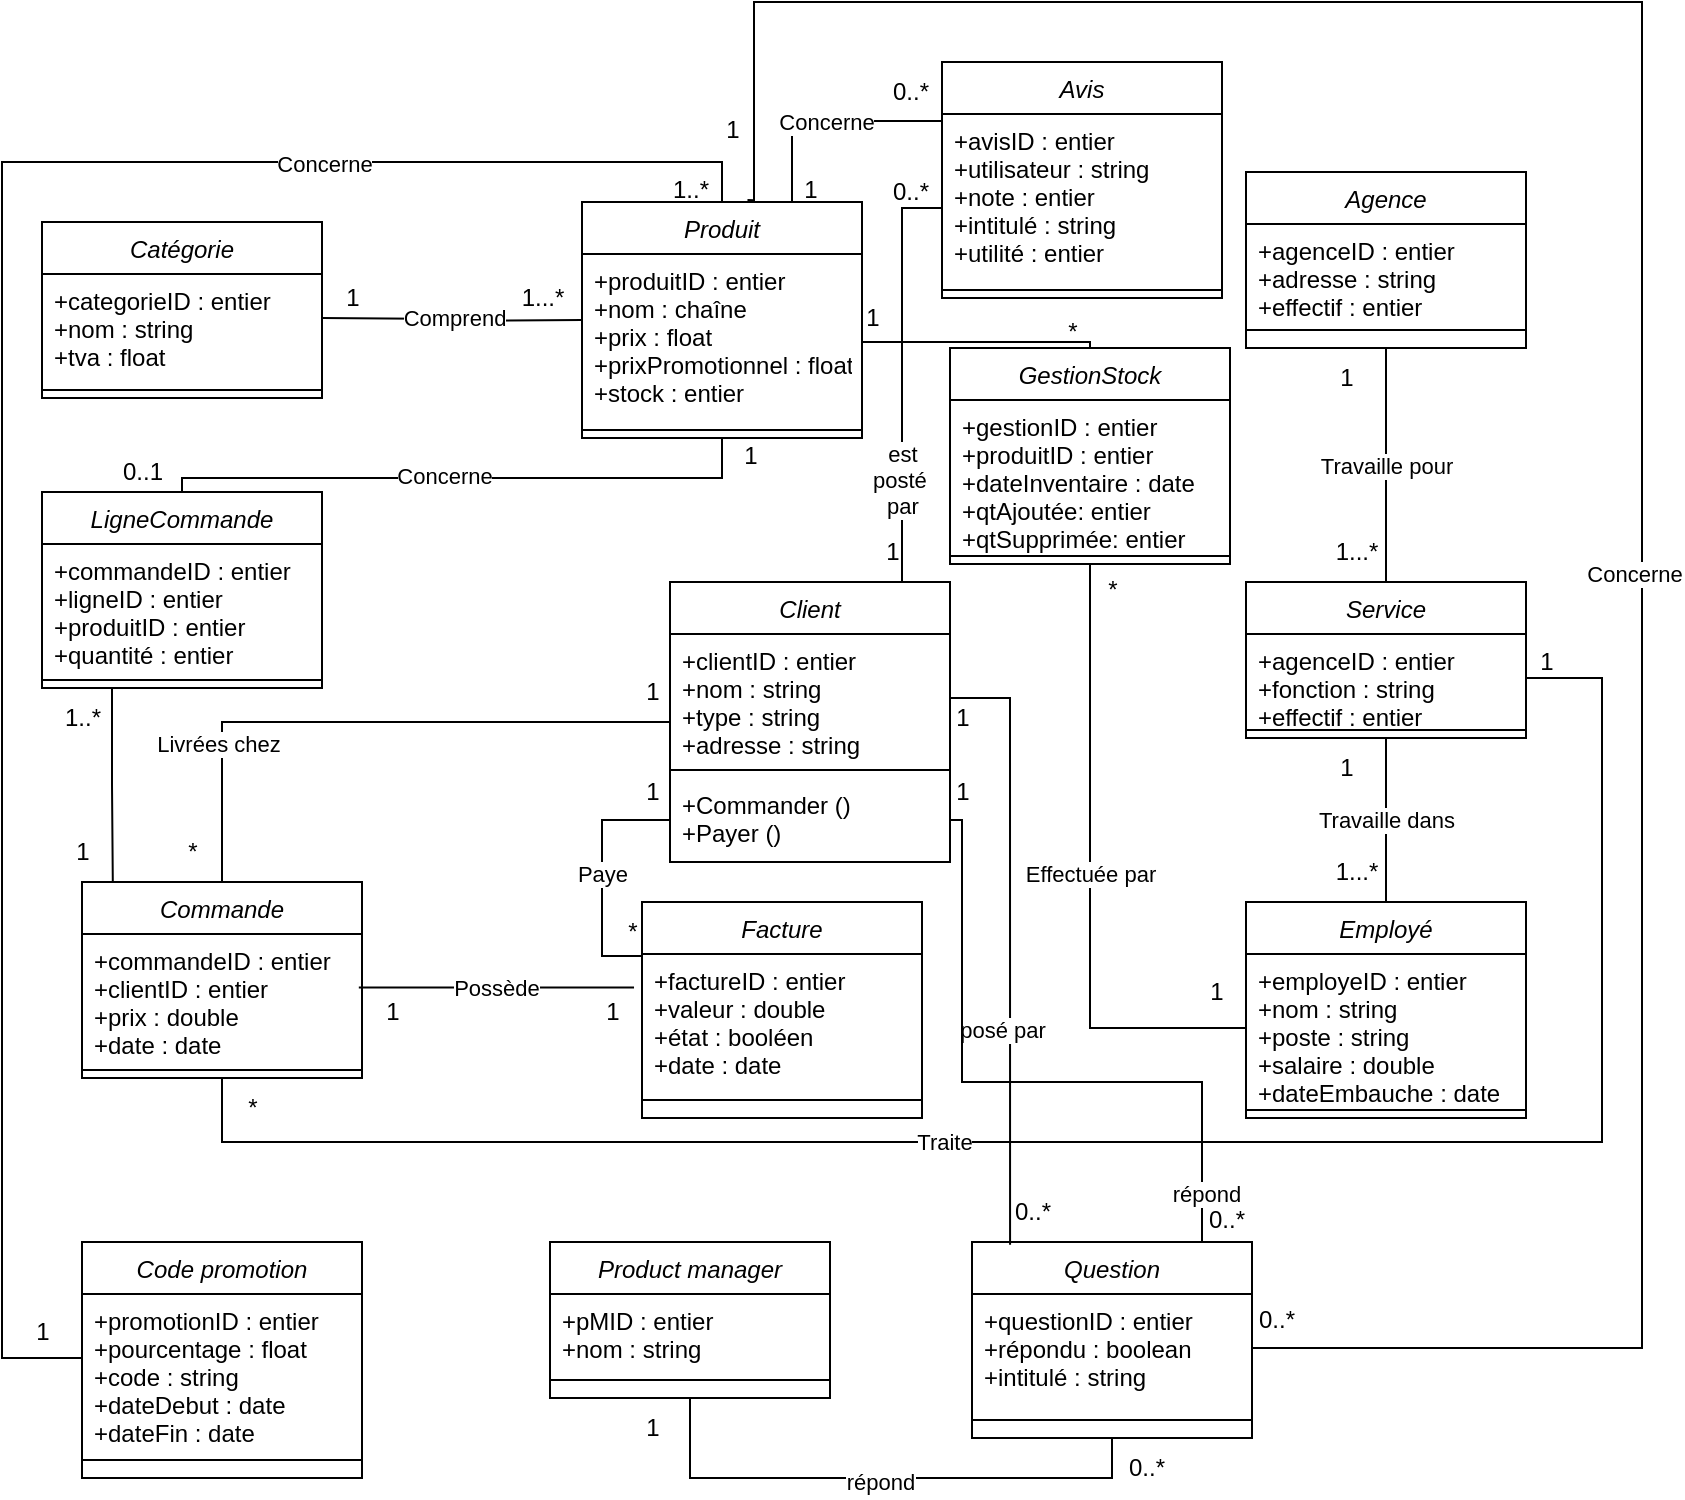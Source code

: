 <mxfile version="21.3.8" type="github">
  <diagram id="C5RBs43oDa-KdzZeNtuy" name="Page-1">
    <mxGraphModel dx="1835" dy="985" grid="1" gridSize="10" guides="1" tooltips="1" connect="1" arrows="1" fold="1" page="1" pageScale="1" pageWidth="1000" pageHeight="800" math="0" shadow="0">
      <root>
        <mxCell id="WIyWlLk6GJQsqaUBKTNV-0" />
        <mxCell id="WIyWlLk6GJQsqaUBKTNV-1" parent="WIyWlLk6GJQsqaUBKTNV-0" />
        <mxCell id="_hYiAkCmdEY_YNiWRyZj-0" value="Produit" style="swimlane;fontStyle=2;align=center;verticalAlign=top;childLayout=stackLayout;horizontal=1;startSize=26;horizontalStack=0;resizeParent=1;resizeLast=0;collapsible=1;marginBottom=0;rounded=0;shadow=0;strokeWidth=1;" vertex="1" parent="WIyWlLk6GJQsqaUBKTNV-1">
          <mxGeometry x="420" y="140" width="140" height="118" as="geometry">
            <mxRectangle x="230" y="140" width="160" height="26" as="alternateBounds" />
          </mxGeometry>
        </mxCell>
        <mxCell id="_hYiAkCmdEY_YNiWRyZj-1" value="+produitID : entier&#xa;+nom : chaîne&#xa;+prix : float&#xa;+prixPromotionnel : float&#xa;+stock : entier" style="text;align=left;verticalAlign=top;spacingLeft=4;spacingRight=4;overflow=hidden;rotatable=0;points=[[0,0.5],[1,0.5]];portConstraint=eastwest;" vertex="1" parent="_hYiAkCmdEY_YNiWRyZj-0">
          <mxGeometry y="26" width="140" height="84" as="geometry" />
        </mxCell>
        <mxCell id="_hYiAkCmdEY_YNiWRyZj-2" value="" style="line;html=1;strokeWidth=1;align=left;verticalAlign=middle;spacingTop=-1;spacingLeft=3;spacingRight=3;rotatable=0;labelPosition=right;points=[];portConstraint=eastwest;" vertex="1" parent="_hYiAkCmdEY_YNiWRyZj-0">
          <mxGeometry y="110" width="140" height="8" as="geometry" />
        </mxCell>
        <mxCell id="_hYiAkCmdEY_YNiWRyZj-3" value="Travaille dans" style="edgeStyle=orthogonalEdgeStyle;rounded=0;orthogonalLoop=1;jettySize=auto;html=1;exitX=0.5;exitY=0;exitDx=0;exitDy=0;entryX=0.5;entryY=1;entryDx=0;entryDy=0;endArrow=none;endFill=0;" edge="1" parent="WIyWlLk6GJQsqaUBKTNV-1" source="_hYiAkCmdEY_YNiWRyZj-4" target="_hYiAkCmdEY_YNiWRyZj-26">
          <mxGeometry relative="1" as="geometry" />
        </mxCell>
        <mxCell id="_hYiAkCmdEY_YNiWRyZj-4" value="Employé" style="swimlane;fontStyle=2;align=center;verticalAlign=top;childLayout=stackLayout;horizontal=1;startSize=26;horizontalStack=0;resizeParent=1;resizeLast=0;collapsible=1;marginBottom=0;rounded=0;shadow=0;strokeWidth=1;" vertex="1" parent="WIyWlLk6GJQsqaUBKTNV-1">
          <mxGeometry x="752" y="490" width="140" height="108" as="geometry">
            <mxRectangle x="230" y="140" width="160" height="26" as="alternateBounds" />
          </mxGeometry>
        </mxCell>
        <mxCell id="_hYiAkCmdEY_YNiWRyZj-5" value="+employeID : entier&#xa;+nom : string&#xa;+poste : string&#xa;+salaire : double&#xa;+dateEmbauche : date" style="text;align=left;verticalAlign=top;spacingLeft=4;spacingRight=4;overflow=hidden;rotatable=0;points=[[0,0.5],[1,0.5]];portConstraint=eastwest;" vertex="1" parent="_hYiAkCmdEY_YNiWRyZj-4">
          <mxGeometry y="26" width="140" height="74" as="geometry" />
        </mxCell>
        <mxCell id="_hYiAkCmdEY_YNiWRyZj-6" value="" style="line;html=1;strokeWidth=1;align=left;verticalAlign=middle;spacingTop=-1;spacingLeft=3;spacingRight=3;rotatable=0;labelPosition=right;points=[];portConstraint=eastwest;" vertex="1" parent="_hYiAkCmdEY_YNiWRyZj-4">
          <mxGeometry y="100" width="140" height="8" as="geometry" />
        </mxCell>
        <mxCell id="_hYiAkCmdEY_YNiWRyZj-7" value="Catégorie" style="swimlane;fontStyle=2;align=center;verticalAlign=top;childLayout=stackLayout;horizontal=1;startSize=26;horizontalStack=0;resizeParent=1;resizeLast=0;collapsible=1;marginBottom=0;rounded=0;shadow=0;strokeWidth=1;" vertex="1" parent="WIyWlLk6GJQsqaUBKTNV-1">
          <mxGeometry x="150" y="150" width="140" height="88" as="geometry">
            <mxRectangle x="230" y="140" width="160" height="26" as="alternateBounds" />
          </mxGeometry>
        </mxCell>
        <mxCell id="_hYiAkCmdEY_YNiWRyZj-8" value="+categorieID : entier&#xa;+nom : string&#xa;+tva : float" style="text;align=left;verticalAlign=top;spacingLeft=4;spacingRight=4;overflow=hidden;rotatable=0;points=[[0,0.5],[1,0.5]];portConstraint=eastwest;" vertex="1" parent="_hYiAkCmdEY_YNiWRyZj-7">
          <mxGeometry y="26" width="140" height="54" as="geometry" />
        </mxCell>
        <mxCell id="_hYiAkCmdEY_YNiWRyZj-9" value="" style="line;html=1;strokeWidth=1;align=left;verticalAlign=middle;spacingTop=-1;spacingLeft=3;spacingRight=3;rotatable=0;labelPosition=right;points=[];portConstraint=eastwest;" vertex="1" parent="_hYiAkCmdEY_YNiWRyZj-7">
          <mxGeometry y="80" width="140" height="8" as="geometry" />
        </mxCell>
        <mxCell id="_hYiAkCmdEY_YNiWRyZj-10" value="Client" style="swimlane;fontStyle=2;align=center;verticalAlign=top;childLayout=stackLayout;horizontal=1;startSize=26;horizontalStack=0;resizeParent=1;resizeLast=0;collapsible=1;marginBottom=0;rounded=0;shadow=0;strokeWidth=1;" vertex="1" parent="WIyWlLk6GJQsqaUBKTNV-1">
          <mxGeometry x="464" y="330" width="140" height="140" as="geometry">
            <mxRectangle x="230" y="140" width="160" height="26" as="alternateBounds" />
          </mxGeometry>
        </mxCell>
        <mxCell id="_hYiAkCmdEY_YNiWRyZj-11" value="+clientID : entier&#xa;+nom : string&#xa;+type : string&#xa;+adresse : string&#xa;" style="text;align=left;verticalAlign=top;spacingLeft=4;spacingRight=4;overflow=hidden;rotatable=0;points=[[0,0.5],[1,0.5]];portConstraint=eastwest;" vertex="1" parent="_hYiAkCmdEY_YNiWRyZj-10">
          <mxGeometry y="26" width="140" height="64" as="geometry" />
        </mxCell>
        <mxCell id="_hYiAkCmdEY_YNiWRyZj-12" value="" style="line;html=1;strokeWidth=1;align=left;verticalAlign=middle;spacingTop=-1;spacingLeft=3;spacingRight=3;rotatable=0;labelPosition=right;points=[];portConstraint=eastwest;" vertex="1" parent="_hYiAkCmdEY_YNiWRyZj-10">
          <mxGeometry y="90" width="140" height="8" as="geometry" />
        </mxCell>
        <mxCell id="_hYiAkCmdEY_YNiWRyZj-13" value="+Commander ()&#xa;+Payer ()" style="text;align=left;verticalAlign=top;spacingLeft=4;spacingRight=4;overflow=hidden;rotatable=0;points=[[0,0.5],[1,0.5]];portConstraint=eastwest;" vertex="1" parent="_hYiAkCmdEY_YNiWRyZj-10">
          <mxGeometry y="98" width="140" height="42" as="geometry" />
        </mxCell>
        <mxCell id="_hYiAkCmdEY_YNiWRyZj-14" style="edgeStyle=orthogonalEdgeStyle;rounded=0;orthogonalLoop=1;jettySize=auto;html=1;exitX=0.5;exitY=0;exitDx=0;exitDy=0;endArrow=none;endFill=0;" edge="1" parent="WIyWlLk6GJQsqaUBKTNV-1" source="_hYiAkCmdEY_YNiWRyZj-16">
          <mxGeometry relative="1" as="geometry">
            <mxPoint x="464" y="400" as="targetPoint" />
            <Array as="points">
              <mxPoint x="240" y="400" />
              <mxPoint x="464" y="400" />
            </Array>
          </mxGeometry>
        </mxCell>
        <mxCell id="_hYiAkCmdEY_YNiWRyZj-15" value="Livrées chez" style="edgeLabel;html=1;align=center;verticalAlign=middle;resizable=0;points=[];" vertex="1" connectable="0" parent="_hYiAkCmdEY_YNiWRyZj-14">
          <mxGeometry x="-0.542" y="2" relative="1" as="geometry">
            <mxPoint as="offset" />
          </mxGeometry>
        </mxCell>
        <mxCell id="_hYiAkCmdEY_YNiWRyZj-16" value="Commande" style="swimlane;fontStyle=2;align=center;verticalAlign=top;childLayout=stackLayout;horizontal=1;startSize=26;horizontalStack=0;resizeParent=1;resizeLast=0;collapsible=1;marginBottom=0;rounded=0;shadow=0;strokeWidth=1;" vertex="1" parent="WIyWlLk6GJQsqaUBKTNV-1">
          <mxGeometry x="170" y="480" width="140" height="98" as="geometry">
            <mxRectangle x="230" y="140" width="160" height="26" as="alternateBounds" />
          </mxGeometry>
        </mxCell>
        <mxCell id="_hYiAkCmdEY_YNiWRyZj-17" value="+commandeID : entier&#xa;+clientID : entier&#xa;+prix : double&#xa;+date : date" style="text;align=left;verticalAlign=top;spacingLeft=4;spacingRight=4;overflow=hidden;rotatable=0;points=[[0,0.5],[1,0.5]];portConstraint=eastwest;" vertex="1" parent="_hYiAkCmdEY_YNiWRyZj-16">
          <mxGeometry y="26" width="140" height="64" as="geometry" />
        </mxCell>
        <mxCell id="_hYiAkCmdEY_YNiWRyZj-18" value="" style="line;html=1;strokeWidth=1;align=left;verticalAlign=middle;spacingTop=-1;spacingLeft=3;spacingRight=3;rotatable=0;labelPosition=right;points=[];portConstraint=eastwest;" vertex="1" parent="_hYiAkCmdEY_YNiWRyZj-16">
          <mxGeometry y="90" width="140" height="8" as="geometry" />
        </mxCell>
        <mxCell id="_hYiAkCmdEY_YNiWRyZj-19" value="Travaille pour" style="edgeStyle=orthogonalEdgeStyle;rounded=0;orthogonalLoop=1;jettySize=auto;html=1;exitX=0.5;exitY=1;exitDx=0;exitDy=0;strokeColor=default;startArrow=none;startFill=0;endArrow=none;endFill=0;" edge="1" parent="WIyWlLk6GJQsqaUBKTNV-1" source="_hYiAkCmdEY_YNiWRyZj-20" target="_hYiAkCmdEY_YNiWRyZj-26">
          <mxGeometry relative="1" as="geometry" />
        </mxCell>
        <mxCell id="_hYiAkCmdEY_YNiWRyZj-20" value="Agence" style="swimlane;fontStyle=2;align=center;verticalAlign=top;childLayout=stackLayout;horizontal=1;startSize=26;horizontalStack=0;resizeParent=1;resizeLast=0;collapsible=1;marginBottom=0;rounded=0;shadow=0;strokeWidth=1;" vertex="1" parent="WIyWlLk6GJQsqaUBKTNV-1">
          <mxGeometry x="752" y="125" width="140" height="88" as="geometry">
            <mxRectangle x="230" y="140" width="160" height="26" as="alternateBounds" />
          </mxGeometry>
        </mxCell>
        <mxCell id="_hYiAkCmdEY_YNiWRyZj-21" value="+agenceID : entier&#xa;+adresse : string&#xa;+effectif : entier" style="text;align=left;verticalAlign=top;spacingLeft=4;spacingRight=4;overflow=hidden;rotatable=0;points=[[0,0.5],[1,0.5]];portConstraint=eastwest;" vertex="1" parent="_hYiAkCmdEY_YNiWRyZj-20">
          <mxGeometry y="26" width="140" height="44" as="geometry" />
        </mxCell>
        <mxCell id="_hYiAkCmdEY_YNiWRyZj-22" value="" style="line;html=1;strokeWidth=1;align=left;verticalAlign=middle;spacingTop=-1;spacingLeft=3;spacingRight=3;rotatable=0;labelPosition=right;points=[];portConstraint=eastwest;" vertex="1" parent="_hYiAkCmdEY_YNiWRyZj-20">
          <mxGeometry y="70" width="140" height="18" as="geometry" />
        </mxCell>
        <mxCell id="_hYiAkCmdEY_YNiWRyZj-23" value="Facture" style="swimlane;fontStyle=2;align=center;verticalAlign=top;childLayout=stackLayout;horizontal=1;startSize=26;horizontalStack=0;resizeParent=1;resizeLast=0;collapsible=1;marginBottom=0;rounded=0;shadow=0;strokeWidth=1;" vertex="1" parent="WIyWlLk6GJQsqaUBKTNV-1">
          <mxGeometry x="450" y="490" width="140" height="108" as="geometry">
            <mxRectangle x="230" y="140" width="160" height="26" as="alternateBounds" />
          </mxGeometry>
        </mxCell>
        <mxCell id="_hYiAkCmdEY_YNiWRyZj-24" value="+factureID : entier&#xa;+valeur : double&#xa;+état : booléen&#xa;+date : date" style="text;align=left;verticalAlign=top;spacingLeft=4;spacingRight=4;overflow=hidden;rotatable=0;points=[[0,0.5],[1,0.5]];portConstraint=eastwest;" vertex="1" parent="_hYiAkCmdEY_YNiWRyZj-23">
          <mxGeometry y="26" width="140" height="64" as="geometry" />
        </mxCell>
        <mxCell id="_hYiAkCmdEY_YNiWRyZj-25" value="" style="line;html=1;strokeWidth=1;align=left;verticalAlign=middle;spacingTop=-1;spacingLeft=3;spacingRight=3;rotatable=0;labelPosition=right;points=[];portConstraint=eastwest;" vertex="1" parent="_hYiAkCmdEY_YNiWRyZj-23">
          <mxGeometry y="90" width="140" height="18" as="geometry" />
        </mxCell>
        <mxCell id="_hYiAkCmdEY_YNiWRyZj-26" value="Service" style="swimlane;fontStyle=2;align=center;verticalAlign=top;childLayout=stackLayout;horizontal=1;startSize=26;horizontalStack=0;resizeParent=1;resizeLast=0;collapsible=1;marginBottom=0;rounded=0;shadow=0;strokeWidth=1;" vertex="1" parent="WIyWlLk6GJQsqaUBKTNV-1">
          <mxGeometry x="752" y="330" width="140" height="78" as="geometry">
            <mxRectangle x="230" y="140" width="160" height="26" as="alternateBounds" />
          </mxGeometry>
        </mxCell>
        <mxCell id="_hYiAkCmdEY_YNiWRyZj-27" value="+agenceID : entier&#xa;+fonction : string&#xa;+effectif : entier" style="text;align=left;verticalAlign=top;spacingLeft=4;spacingRight=4;overflow=hidden;rotatable=0;points=[[0,0.5],[1,0.5]];portConstraint=eastwest;" vertex="1" parent="_hYiAkCmdEY_YNiWRyZj-26">
          <mxGeometry y="26" width="140" height="44" as="geometry" />
        </mxCell>
        <mxCell id="_hYiAkCmdEY_YNiWRyZj-28" value="" style="line;html=1;strokeWidth=1;align=left;verticalAlign=middle;spacingTop=-1;spacingLeft=3;spacingRight=3;rotatable=0;labelPosition=right;points=[];portConstraint=eastwest;" vertex="1" parent="_hYiAkCmdEY_YNiWRyZj-26">
          <mxGeometry y="70" width="140" height="8" as="geometry" />
        </mxCell>
        <mxCell id="_hYiAkCmdEY_YNiWRyZj-29" value="Comprend" style="edgeStyle=orthogonalEdgeStyle;rounded=0;orthogonalLoop=1;jettySize=auto;html=1;endArrow=none;endFill=0;" edge="1" parent="WIyWlLk6GJQsqaUBKTNV-1">
          <mxGeometry relative="1" as="geometry">
            <mxPoint x="290" y="198" as="sourcePoint" />
            <mxPoint x="420" y="199" as="targetPoint" />
          </mxGeometry>
        </mxCell>
        <mxCell id="_hYiAkCmdEY_YNiWRyZj-30" value="1...*" style="text;html=1;align=center;verticalAlign=middle;resizable=0;points=[];autosize=1;strokeColor=none;fillColor=none;" vertex="1" parent="WIyWlLk6GJQsqaUBKTNV-1">
          <mxGeometry x="380" y="173" width="40" height="30" as="geometry" />
        </mxCell>
        <mxCell id="_hYiAkCmdEY_YNiWRyZj-31" value="1" style="text;html=1;align=center;verticalAlign=middle;resizable=0;points=[];autosize=1;strokeColor=none;fillColor=none;" vertex="1" parent="WIyWlLk6GJQsqaUBKTNV-1">
          <mxGeometry x="290" y="173" width="30" height="30" as="geometry" />
        </mxCell>
        <mxCell id="_hYiAkCmdEY_YNiWRyZj-32" value="*" style="text;html=1;align=center;verticalAlign=middle;resizable=0;points=[];autosize=1;strokeColor=none;fillColor=none;" vertex="1" parent="WIyWlLk6GJQsqaUBKTNV-1">
          <mxGeometry x="430" y="490" width="30" height="30" as="geometry" />
        </mxCell>
        <mxCell id="_hYiAkCmdEY_YNiWRyZj-33" value="1" style="text;html=1;align=center;verticalAlign=middle;resizable=0;points=[];autosize=1;strokeColor=none;fillColor=none;" vertex="1" parent="WIyWlLk6GJQsqaUBKTNV-1">
          <mxGeometry x="420" y="530" width="30" height="30" as="geometry" />
        </mxCell>
        <mxCell id="_hYiAkCmdEY_YNiWRyZj-34" value="1...*" style="text;html=1;align=center;verticalAlign=middle;resizable=0;points=[];autosize=1;strokeColor=none;fillColor=none;" vertex="1" parent="WIyWlLk6GJQsqaUBKTNV-1">
          <mxGeometry x="787" y="300" width="40" height="30" as="geometry" />
        </mxCell>
        <mxCell id="_hYiAkCmdEY_YNiWRyZj-35" value="1" style="text;html=1;align=center;verticalAlign=middle;resizable=0;points=[];autosize=1;strokeColor=none;fillColor=none;" vertex="1" parent="WIyWlLk6GJQsqaUBKTNV-1">
          <mxGeometry x="440" y="420" width="30" height="30" as="geometry" />
        </mxCell>
        <mxCell id="_hYiAkCmdEY_YNiWRyZj-36" value="*" style="text;html=1;align=center;verticalAlign=middle;resizable=0;points=[];autosize=1;strokeColor=none;fillColor=none;" vertex="1" parent="WIyWlLk6GJQsqaUBKTNV-1">
          <mxGeometry x="240" y="578" width="30" height="30" as="geometry" />
        </mxCell>
        <mxCell id="_hYiAkCmdEY_YNiWRyZj-37" value="1" style="text;html=1;align=center;verticalAlign=middle;resizable=0;points=[];autosize=1;strokeColor=none;fillColor=none;" vertex="1" parent="WIyWlLk6GJQsqaUBKTNV-1">
          <mxGeometry x="887" y="355" width="30" height="30" as="geometry" />
        </mxCell>
        <mxCell id="_hYiAkCmdEY_YNiWRyZj-38" value="1...*" style="text;html=1;align=center;verticalAlign=middle;resizable=0;points=[];autosize=1;strokeColor=none;fillColor=none;" vertex="1" parent="WIyWlLk6GJQsqaUBKTNV-1">
          <mxGeometry x="787" y="460" width="40" height="30" as="geometry" />
        </mxCell>
        <mxCell id="_hYiAkCmdEY_YNiWRyZj-39" value="1" style="text;html=1;align=center;verticalAlign=middle;resizable=0;points=[];autosize=1;strokeColor=none;fillColor=none;" vertex="1" parent="WIyWlLk6GJQsqaUBKTNV-1">
          <mxGeometry x="787" y="408" width="30" height="30" as="geometry" />
        </mxCell>
        <mxCell id="_hYiAkCmdEY_YNiWRyZj-40" value="1" style="text;html=1;align=center;verticalAlign=middle;resizable=0;points=[];autosize=1;strokeColor=none;fillColor=none;" vertex="1" parent="WIyWlLk6GJQsqaUBKTNV-1">
          <mxGeometry x="787" y="213" width="30" height="30" as="geometry" />
        </mxCell>
        <mxCell id="_hYiAkCmdEY_YNiWRyZj-41" value="Possède" style="edgeStyle=orthogonalEdgeStyle;rounded=0;orthogonalLoop=1;jettySize=auto;html=1;exitX=-0.053;exitY=0.093;exitDx=0;exitDy=0;endArrow=none;endFill=0;entryX=0.867;entryY=0.093;entryDx=0;entryDy=0;entryPerimeter=0;exitPerimeter=0;" edge="1" parent="WIyWlLk6GJQsqaUBKTNV-1" source="_hYiAkCmdEY_YNiWRyZj-42" target="_hYiAkCmdEY_YNiWRyZj-33">
          <mxGeometry relative="1" as="geometry" />
        </mxCell>
        <mxCell id="_hYiAkCmdEY_YNiWRyZj-42" value="1" style="text;html=1;align=center;verticalAlign=middle;resizable=0;points=[];autosize=1;strokeColor=none;fillColor=none;" vertex="1" parent="WIyWlLk6GJQsqaUBKTNV-1">
          <mxGeometry x="310" y="530" width="30" height="30" as="geometry" />
        </mxCell>
        <mxCell id="_hYiAkCmdEY_YNiWRyZj-43" value="Paye" style="edgeStyle=orthogonalEdgeStyle;rounded=0;orthogonalLoop=1;jettySize=auto;html=1;exitX=0;exitY=0.5;exitDx=0;exitDy=0;entryX=0;entryY=0.25;entryDx=0;entryDy=0;endArrow=none;endFill=0;" edge="1" parent="WIyWlLk6GJQsqaUBKTNV-1" source="_hYiAkCmdEY_YNiWRyZj-13" target="_hYiAkCmdEY_YNiWRyZj-23">
          <mxGeometry relative="1" as="geometry" />
        </mxCell>
        <mxCell id="_hYiAkCmdEY_YNiWRyZj-44" style="edgeStyle=orthogonalEdgeStyle;rounded=0;orthogonalLoop=1;jettySize=auto;html=1;exitX=1;exitY=0.5;exitDx=0;exitDy=0;entryX=0.5;entryY=1;entryDx=0;entryDy=0;endArrow=none;endFill=0;" edge="1" parent="WIyWlLk6GJQsqaUBKTNV-1" source="_hYiAkCmdEY_YNiWRyZj-27" target="_hYiAkCmdEY_YNiWRyZj-16">
          <mxGeometry relative="1" as="geometry">
            <Array as="points">
              <mxPoint x="930" y="378" />
              <mxPoint x="930" y="610" />
              <mxPoint x="240" y="610" />
            </Array>
          </mxGeometry>
        </mxCell>
        <mxCell id="_hYiAkCmdEY_YNiWRyZj-45" value="Traite" style="edgeLabel;html=1;align=center;verticalAlign=middle;resizable=0;points=[];" vertex="1" connectable="0" parent="_hYiAkCmdEY_YNiWRyZj-44">
          <mxGeometry x="0.209" relative="1" as="geometry">
            <mxPoint as="offset" />
          </mxGeometry>
        </mxCell>
        <mxCell id="_hYiAkCmdEY_YNiWRyZj-46" value="1" style="text;html=1;align=center;verticalAlign=middle;resizable=0;points=[];autosize=1;strokeColor=none;fillColor=none;" vertex="1" parent="WIyWlLk6GJQsqaUBKTNV-1">
          <mxGeometry x="440" y="370" width="30" height="30" as="geometry" />
        </mxCell>
        <mxCell id="_hYiAkCmdEY_YNiWRyZj-47" value="*" style="text;html=1;align=center;verticalAlign=middle;resizable=0;points=[];autosize=1;strokeColor=none;fillColor=none;" vertex="1" parent="WIyWlLk6GJQsqaUBKTNV-1">
          <mxGeometry x="210" y="450" width="30" height="30" as="geometry" />
        </mxCell>
        <mxCell id="_hYiAkCmdEY_YNiWRyZj-48" style="edgeStyle=orthogonalEdgeStyle;rounded=0;orthogonalLoop=1;jettySize=auto;html=1;exitX=0.5;exitY=0;exitDx=0;exitDy=0;entryX=0.5;entryY=1;entryDx=0;entryDy=0;endArrow=none;endFill=0;" edge="1" parent="WIyWlLk6GJQsqaUBKTNV-1" source="_hYiAkCmdEY_YNiWRyZj-51" target="_hYiAkCmdEY_YNiWRyZj-0">
          <mxGeometry relative="1" as="geometry">
            <Array as="points">
              <mxPoint x="220" y="278" />
              <mxPoint x="490" y="278" />
            </Array>
          </mxGeometry>
        </mxCell>
        <mxCell id="_hYiAkCmdEY_YNiWRyZj-49" value="Concerne" style="edgeLabel;html=1;align=center;verticalAlign=middle;resizable=0;points=[];" vertex="1" connectable="0" parent="_hYiAkCmdEY_YNiWRyZj-48">
          <mxGeometry x="-0.072" y="1" relative="1" as="geometry">
            <mxPoint as="offset" />
          </mxGeometry>
        </mxCell>
        <mxCell id="_hYiAkCmdEY_YNiWRyZj-50" style="edgeStyle=orthogonalEdgeStyle;rounded=0;orthogonalLoop=1;jettySize=auto;html=1;exitX=0.25;exitY=1;exitDx=0;exitDy=0;entryX=0.11;entryY=-0.002;entryDx=0;entryDy=0;entryPerimeter=0;endArrow=none;endFill=0;" edge="1" parent="WIyWlLk6GJQsqaUBKTNV-1" source="_hYiAkCmdEY_YNiWRyZj-51" target="_hYiAkCmdEY_YNiWRyZj-16">
          <mxGeometry relative="1" as="geometry" />
        </mxCell>
        <mxCell id="_hYiAkCmdEY_YNiWRyZj-51" value="LigneCommande" style="swimlane;fontStyle=2;align=center;verticalAlign=top;childLayout=stackLayout;horizontal=1;startSize=26;horizontalStack=0;resizeParent=1;resizeLast=0;collapsible=1;marginBottom=0;rounded=0;shadow=0;strokeWidth=1;" vertex="1" parent="WIyWlLk6GJQsqaUBKTNV-1">
          <mxGeometry x="150" y="285" width="140" height="98" as="geometry">
            <mxRectangle x="230" y="140" width="160" height="26" as="alternateBounds" />
          </mxGeometry>
        </mxCell>
        <mxCell id="_hYiAkCmdEY_YNiWRyZj-52" value="+commandeID : entier&#xa;+ligneID : entier&#xa;+produitID : entier&#xa;+quantité : entier&#xa;" style="text;align=left;verticalAlign=top;spacingLeft=4;spacingRight=4;overflow=hidden;rotatable=0;points=[[0,0.5],[1,0.5]];portConstraint=eastwest;" vertex="1" parent="_hYiAkCmdEY_YNiWRyZj-51">
          <mxGeometry y="26" width="140" height="64" as="geometry" />
        </mxCell>
        <mxCell id="_hYiAkCmdEY_YNiWRyZj-53" value="" style="line;html=1;strokeWidth=1;align=left;verticalAlign=middle;spacingTop=-1;spacingLeft=3;spacingRight=3;rotatable=0;labelPosition=right;points=[];portConstraint=eastwest;" vertex="1" parent="_hYiAkCmdEY_YNiWRyZj-51">
          <mxGeometry y="90" width="140" height="8" as="geometry" />
        </mxCell>
        <mxCell id="_hYiAkCmdEY_YNiWRyZj-54" value="1" style="text;html=1;align=center;verticalAlign=middle;resizable=0;points=[];autosize=1;strokeColor=none;fillColor=none;" vertex="1" parent="WIyWlLk6GJQsqaUBKTNV-1">
          <mxGeometry x="489" y="252" width="30" height="30" as="geometry" />
        </mxCell>
        <mxCell id="_hYiAkCmdEY_YNiWRyZj-55" value="0..1" style="text;html=1;align=center;verticalAlign=middle;resizable=0;points=[];autosize=1;strokeColor=none;fillColor=none;" vertex="1" parent="WIyWlLk6GJQsqaUBKTNV-1">
          <mxGeometry x="180" y="260" width="40" height="30" as="geometry" />
        </mxCell>
        <mxCell id="_hYiAkCmdEY_YNiWRyZj-56" value="1..*" style="text;html=1;align=center;verticalAlign=middle;resizable=0;points=[];autosize=1;strokeColor=none;fillColor=none;" vertex="1" parent="WIyWlLk6GJQsqaUBKTNV-1">
          <mxGeometry x="150" y="383" width="40" height="30" as="geometry" />
        </mxCell>
        <mxCell id="_hYiAkCmdEY_YNiWRyZj-57" value="1" style="text;html=1;align=center;verticalAlign=middle;resizable=0;points=[];autosize=1;strokeColor=none;fillColor=none;" vertex="1" parent="WIyWlLk6GJQsqaUBKTNV-1">
          <mxGeometry x="155" y="450" width="30" height="30" as="geometry" />
        </mxCell>
        <mxCell id="_hYiAkCmdEY_YNiWRyZj-58" style="edgeStyle=orthogonalEdgeStyle;rounded=0;orthogonalLoop=1;jettySize=auto;html=1;exitX=0.5;exitY=0;exitDx=0;exitDy=0;entryX=1;entryY=0.688;entryDx=0;entryDy=0;entryPerimeter=0;endArrow=none;endFill=0;" edge="1" parent="WIyWlLk6GJQsqaUBKTNV-1" source="_hYiAkCmdEY_YNiWRyZj-60" target="_hYiAkCmdEY_YNiWRyZj-1">
          <mxGeometry relative="1" as="geometry">
            <Array as="points">
              <mxPoint x="674" y="210" />
            </Array>
          </mxGeometry>
        </mxCell>
        <mxCell id="_hYiAkCmdEY_YNiWRyZj-59" value="Effectuée par" style="edgeStyle=orthogonalEdgeStyle;rounded=0;orthogonalLoop=1;jettySize=auto;html=1;exitX=0.5;exitY=1;exitDx=0;exitDy=0;entryX=0;entryY=0.5;entryDx=0;entryDy=0;endArrow=none;endFill=0;" edge="1" parent="WIyWlLk6GJQsqaUBKTNV-1" source="_hYiAkCmdEY_YNiWRyZj-60" target="_hYiAkCmdEY_YNiWRyZj-5">
          <mxGeometry relative="1" as="geometry" />
        </mxCell>
        <mxCell id="_hYiAkCmdEY_YNiWRyZj-60" value="GestionStock" style="swimlane;fontStyle=2;align=center;verticalAlign=top;childLayout=stackLayout;horizontal=1;startSize=26;horizontalStack=0;resizeParent=1;resizeLast=0;collapsible=1;marginBottom=0;rounded=0;shadow=0;strokeWidth=1;" vertex="1" parent="WIyWlLk6GJQsqaUBKTNV-1">
          <mxGeometry x="604" y="213" width="140" height="108" as="geometry">
            <mxRectangle x="230" y="140" width="160" height="26" as="alternateBounds" />
          </mxGeometry>
        </mxCell>
        <mxCell id="_hYiAkCmdEY_YNiWRyZj-61" value="+gestionID : entier&#xa;+produitID : entier&#xa;+dateInventaire : date&#xa;+qtAjoutée: entier&#xa;+qtSupprimée: entier" style="text;align=left;verticalAlign=top;spacingLeft=4;spacingRight=4;overflow=hidden;rotatable=0;points=[[0,0.5],[1,0.5]];portConstraint=eastwest;" vertex="1" parent="_hYiAkCmdEY_YNiWRyZj-60">
          <mxGeometry y="26" width="140" height="74" as="geometry" />
        </mxCell>
        <mxCell id="_hYiAkCmdEY_YNiWRyZj-62" value="" style="line;html=1;strokeWidth=1;align=left;verticalAlign=middle;spacingTop=-1;spacingLeft=3;spacingRight=3;rotatable=0;labelPosition=right;points=[];portConstraint=eastwest;" vertex="1" parent="_hYiAkCmdEY_YNiWRyZj-60">
          <mxGeometry y="100" width="140" height="8" as="geometry" />
        </mxCell>
        <mxCell id="_hYiAkCmdEY_YNiWRyZj-63" value="1" style="text;html=1;align=center;verticalAlign=middle;resizable=0;points=[];autosize=1;strokeColor=none;fillColor=none;" vertex="1" parent="WIyWlLk6GJQsqaUBKTNV-1">
          <mxGeometry x="550" y="183" width="30" height="30" as="geometry" />
        </mxCell>
        <mxCell id="_hYiAkCmdEY_YNiWRyZj-64" value="*" style="text;html=1;align=center;verticalAlign=middle;resizable=0;points=[];autosize=1;strokeColor=none;fillColor=none;" vertex="1" parent="WIyWlLk6GJQsqaUBKTNV-1">
          <mxGeometry x="650" y="190" width="30" height="30" as="geometry" />
        </mxCell>
        <mxCell id="_hYiAkCmdEY_YNiWRyZj-65" value="1" style="text;html=1;align=center;verticalAlign=middle;resizable=0;points=[];autosize=1;strokeColor=none;fillColor=none;" vertex="1" parent="WIyWlLk6GJQsqaUBKTNV-1">
          <mxGeometry x="722" y="520" width="30" height="30" as="geometry" />
        </mxCell>
        <mxCell id="_hYiAkCmdEY_YNiWRyZj-66" value="*" style="text;html=1;align=center;verticalAlign=middle;resizable=0;points=[];autosize=1;strokeColor=none;fillColor=none;" vertex="1" parent="WIyWlLk6GJQsqaUBKTNV-1">
          <mxGeometry x="670" y="319" width="30" height="30" as="geometry" />
        </mxCell>
        <mxCell id="_hYiAkCmdEY_YNiWRyZj-67" value="Code promotion" style="swimlane;fontStyle=2;align=center;verticalAlign=top;childLayout=stackLayout;horizontal=1;startSize=26;horizontalStack=0;resizeParent=1;resizeLast=0;collapsible=1;marginBottom=0;rounded=0;shadow=0;strokeWidth=1;" vertex="1" parent="WIyWlLk6GJQsqaUBKTNV-1">
          <mxGeometry x="170" y="660" width="140" height="118" as="geometry">
            <mxRectangle x="230" y="140" width="160" height="26" as="alternateBounds" />
          </mxGeometry>
        </mxCell>
        <mxCell id="_hYiAkCmdEY_YNiWRyZj-68" value="+promotionID : entier&#xa;+pourcentage : float&#xa;+code : string&#xa;+dateDebut : date&#xa;+dateFin : date" style="text;align=left;verticalAlign=top;spacingLeft=4;spacingRight=4;overflow=hidden;rotatable=0;points=[[0,0.5],[1,0.5]];portConstraint=eastwest;" vertex="1" parent="_hYiAkCmdEY_YNiWRyZj-67">
          <mxGeometry y="26" width="140" height="74" as="geometry" />
        </mxCell>
        <mxCell id="_hYiAkCmdEY_YNiWRyZj-69" value="" style="line;html=1;strokeWidth=1;align=left;verticalAlign=middle;spacingTop=-1;spacingLeft=3;spacingRight=3;rotatable=0;labelPosition=right;points=[];portConstraint=eastwest;" vertex="1" parent="_hYiAkCmdEY_YNiWRyZj-67">
          <mxGeometry y="100" width="140" height="18" as="geometry" />
        </mxCell>
        <mxCell id="_hYiAkCmdEY_YNiWRyZj-70" value="Concerne" style="edgeStyle=orthogonalEdgeStyle;rounded=0;orthogonalLoop=1;jettySize=auto;html=1;exitX=0;exitY=0.25;exitDx=0;exitDy=0;entryX=0.75;entryY=0;entryDx=0;entryDy=0;endArrow=none;endFill=0;" edge="1" parent="WIyWlLk6GJQsqaUBKTNV-1" source="_hYiAkCmdEY_YNiWRyZj-71" target="_hYiAkCmdEY_YNiWRyZj-0">
          <mxGeometry relative="1" as="geometry" />
        </mxCell>
        <mxCell id="_hYiAkCmdEY_YNiWRyZj-71" value="Avis" style="swimlane;fontStyle=2;align=center;verticalAlign=top;childLayout=stackLayout;horizontal=1;startSize=26;horizontalStack=0;resizeParent=1;resizeLast=0;collapsible=1;marginBottom=0;rounded=0;shadow=0;strokeWidth=1;" vertex="1" parent="WIyWlLk6GJQsqaUBKTNV-1">
          <mxGeometry x="600" y="70" width="140" height="118" as="geometry">
            <mxRectangle x="230" y="140" width="160" height="26" as="alternateBounds" />
          </mxGeometry>
        </mxCell>
        <mxCell id="_hYiAkCmdEY_YNiWRyZj-72" value="+avisID : entier&#xa;+utilisateur : string&#xa;+note : entier&#xa;+intitulé : string&#xa;+utilité : entier" style="text;align=left;verticalAlign=top;spacingLeft=4;spacingRight=4;overflow=hidden;rotatable=0;points=[[0,0.5],[1,0.5]];portConstraint=eastwest;" vertex="1" parent="_hYiAkCmdEY_YNiWRyZj-71">
          <mxGeometry y="26" width="140" height="84" as="geometry" />
        </mxCell>
        <mxCell id="_hYiAkCmdEY_YNiWRyZj-73" value="" style="line;html=1;strokeWidth=1;align=left;verticalAlign=middle;spacingTop=-1;spacingLeft=3;spacingRight=3;rotatable=0;labelPosition=right;points=[];portConstraint=eastwest;" vertex="1" parent="_hYiAkCmdEY_YNiWRyZj-71">
          <mxGeometry y="110" width="140" height="8" as="geometry" />
        </mxCell>
        <mxCell id="_hYiAkCmdEY_YNiWRyZj-74" style="edgeStyle=orthogonalEdgeStyle;rounded=0;orthogonalLoop=1;jettySize=auto;html=1;exitX=0;exitY=0.5;exitDx=0;exitDy=0;entryX=0.5;entryY=0;entryDx=0;entryDy=0;endArrow=none;endFill=0;" edge="1" parent="WIyWlLk6GJQsqaUBKTNV-1" source="_hYiAkCmdEY_YNiWRyZj-68" target="_hYiAkCmdEY_YNiWRyZj-0">
          <mxGeometry relative="1" as="geometry">
            <Array as="points">
              <mxPoint x="130" y="718" />
              <mxPoint x="130" y="120" />
              <mxPoint x="490" y="120" />
            </Array>
          </mxGeometry>
        </mxCell>
        <mxCell id="_hYiAkCmdEY_YNiWRyZj-75" value="Concerne" style="edgeLabel;html=1;align=center;verticalAlign=middle;resizable=0;points=[];" vertex="1" connectable="0" parent="_hYiAkCmdEY_YNiWRyZj-74">
          <mxGeometry x="0.571" y="-1" relative="1" as="geometry">
            <mxPoint as="offset" />
          </mxGeometry>
        </mxCell>
        <mxCell id="_hYiAkCmdEY_YNiWRyZj-76" value="1..*" style="text;html=1;align=center;verticalAlign=middle;resizable=0;points=[];autosize=1;strokeColor=none;fillColor=none;" vertex="1" parent="WIyWlLk6GJQsqaUBKTNV-1">
          <mxGeometry x="454" y="119" width="40" height="30" as="geometry" />
        </mxCell>
        <mxCell id="_hYiAkCmdEY_YNiWRyZj-77" value="1" style="text;html=1;align=center;verticalAlign=middle;resizable=0;points=[];autosize=1;strokeColor=none;fillColor=none;" vertex="1" parent="WIyWlLk6GJQsqaUBKTNV-1">
          <mxGeometry x="135" y="690" width="30" height="30" as="geometry" />
        </mxCell>
        <mxCell id="_hYiAkCmdEY_YNiWRyZj-78" value="1" style="text;html=1;align=center;verticalAlign=middle;resizable=0;points=[];autosize=1;strokeColor=none;fillColor=none;" vertex="1" parent="WIyWlLk6GJQsqaUBKTNV-1">
          <mxGeometry x="519" y="119" width="30" height="30" as="geometry" />
        </mxCell>
        <mxCell id="_hYiAkCmdEY_YNiWRyZj-79" value="0..*" style="text;html=1;align=center;verticalAlign=middle;resizable=0;points=[];autosize=1;strokeColor=none;fillColor=none;" vertex="1" parent="WIyWlLk6GJQsqaUBKTNV-1">
          <mxGeometry x="564" y="70" width="40" height="30" as="geometry" />
        </mxCell>
        <mxCell id="_hYiAkCmdEY_YNiWRyZj-80" style="edgeStyle=orthogonalEdgeStyle;rounded=0;orthogonalLoop=1;jettySize=auto;html=1;exitX=0;exitY=0.5;exitDx=0;exitDy=0;endArrow=none;endFill=0;" edge="1" parent="WIyWlLk6GJQsqaUBKTNV-1" source="_hYiAkCmdEY_YNiWRyZj-72">
          <mxGeometry relative="1" as="geometry">
            <mxPoint x="580" y="330" as="targetPoint" />
            <Array as="points">
              <mxPoint x="580" y="143" />
              <mxPoint x="580" y="330" />
            </Array>
          </mxGeometry>
        </mxCell>
        <mxCell id="_hYiAkCmdEY_YNiWRyZj-81" value="est &lt;br&gt;posté&amp;nbsp;&lt;br&gt;par" style="edgeLabel;html=1;align=center;verticalAlign=middle;resizable=0;points=[];" vertex="1" connectable="0" parent="_hYiAkCmdEY_YNiWRyZj-80">
          <mxGeometry x="0.518" relative="1" as="geometry">
            <mxPoint as="offset" />
          </mxGeometry>
        </mxCell>
        <mxCell id="_hYiAkCmdEY_YNiWRyZj-82" value="1" style="text;html=1;align=center;verticalAlign=middle;resizable=0;points=[];autosize=1;strokeColor=none;fillColor=none;" vertex="1" parent="WIyWlLk6GJQsqaUBKTNV-1">
          <mxGeometry x="560" y="300" width="30" height="30" as="geometry" />
        </mxCell>
        <mxCell id="_hYiAkCmdEY_YNiWRyZj-83" value="0..*" style="text;html=1;align=center;verticalAlign=middle;resizable=0;points=[];autosize=1;strokeColor=none;fillColor=none;" vertex="1" parent="WIyWlLk6GJQsqaUBKTNV-1">
          <mxGeometry x="564" y="120" width="40" height="30" as="geometry" />
        </mxCell>
        <mxCell id="_hYiAkCmdEY_YNiWRyZj-84" style="edgeStyle=orthogonalEdgeStyle;rounded=0;orthogonalLoop=1;jettySize=auto;html=1;exitX=0.5;exitY=1;exitDx=0;exitDy=0;entryX=0.5;entryY=1;entryDx=0;entryDy=0;endArrow=none;endFill=0;" edge="1" parent="WIyWlLk6GJQsqaUBKTNV-1" source="_hYiAkCmdEY_YNiWRyZj-86" target="_hYiAkCmdEY_YNiWRyZj-89">
          <mxGeometry relative="1" as="geometry" />
        </mxCell>
        <mxCell id="_hYiAkCmdEY_YNiWRyZj-85" value="répond" style="edgeLabel;html=1;align=center;verticalAlign=middle;resizable=0;points=[];" vertex="1" connectable="0" parent="_hYiAkCmdEY_YNiWRyZj-84">
          <mxGeometry x="-0.008" y="-2" relative="1" as="geometry">
            <mxPoint as="offset" />
          </mxGeometry>
        </mxCell>
        <mxCell id="_hYiAkCmdEY_YNiWRyZj-86" value="Product manager" style="swimlane;fontStyle=2;align=center;verticalAlign=top;childLayout=stackLayout;horizontal=1;startSize=26;horizontalStack=0;resizeParent=1;resizeLast=0;collapsible=1;marginBottom=0;rounded=0;shadow=0;strokeWidth=1;" vertex="1" parent="WIyWlLk6GJQsqaUBKTNV-1">
          <mxGeometry x="404" y="660" width="140" height="78" as="geometry">
            <mxRectangle x="230" y="140" width="160" height="26" as="alternateBounds" />
          </mxGeometry>
        </mxCell>
        <mxCell id="_hYiAkCmdEY_YNiWRyZj-87" value="+pMID : entier&#xa;+nom : string&#xa;" style="text;align=left;verticalAlign=top;spacingLeft=4;spacingRight=4;overflow=hidden;rotatable=0;points=[[0,0.5],[1,0.5]];portConstraint=eastwest;" vertex="1" parent="_hYiAkCmdEY_YNiWRyZj-86">
          <mxGeometry y="26" width="140" height="34" as="geometry" />
        </mxCell>
        <mxCell id="_hYiAkCmdEY_YNiWRyZj-88" value="" style="line;html=1;strokeWidth=1;align=left;verticalAlign=middle;spacingTop=-1;spacingLeft=3;spacingRight=3;rotatable=0;labelPosition=right;points=[];portConstraint=eastwest;" vertex="1" parent="_hYiAkCmdEY_YNiWRyZj-86">
          <mxGeometry y="60" width="140" height="18" as="geometry" />
        </mxCell>
        <mxCell id="_hYiAkCmdEY_YNiWRyZj-89" value="Question" style="swimlane;fontStyle=2;align=center;verticalAlign=top;childLayout=stackLayout;horizontal=1;startSize=26;horizontalStack=0;resizeParent=1;resizeLast=0;collapsible=1;marginBottom=0;rounded=0;shadow=0;strokeWidth=1;" vertex="1" parent="WIyWlLk6GJQsqaUBKTNV-1">
          <mxGeometry x="615" y="660" width="140" height="98" as="geometry">
            <mxRectangle x="230" y="140" width="160" height="26" as="alternateBounds" />
          </mxGeometry>
        </mxCell>
        <mxCell id="_hYiAkCmdEY_YNiWRyZj-90" value="+questionID : entier&#xa;+répondu : boolean&#xa;+intitulé : string" style="text;align=left;verticalAlign=top;spacingLeft=4;spacingRight=4;overflow=hidden;rotatable=0;points=[[0,0.5],[1,0.5]];portConstraint=eastwest;" vertex="1" parent="_hYiAkCmdEY_YNiWRyZj-89">
          <mxGeometry y="26" width="140" height="54" as="geometry" />
        </mxCell>
        <mxCell id="_hYiAkCmdEY_YNiWRyZj-91" value="" style="line;html=1;strokeWidth=1;align=left;verticalAlign=middle;spacingTop=-1;spacingLeft=3;spacingRight=3;rotatable=0;labelPosition=right;points=[];portConstraint=eastwest;" vertex="1" parent="_hYiAkCmdEY_YNiWRyZj-89">
          <mxGeometry y="80" width="140" height="18" as="geometry" />
        </mxCell>
        <mxCell id="_hYiAkCmdEY_YNiWRyZj-92" style="edgeStyle=orthogonalEdgeStyle;rounded=0;orthogonalLoop=1;jettySize=auto;html=1;exitX=1;exitY=0.5;exitDx=0;exitDy=0;entryX=0.136;entryY=0.014;entryDx=0;entryDy=0;entryPerimeter=0;endArrow=none;endFill=0;" edge="1" parent="WIyWlLk6GJQsqaUBKTNV-1" source="_hYiAkCmdEY_YNiWRyZj-11" target="_hYiAkCmdEY_YNiWRyZj-89">
          <mxGeometry relative="1" as="geometry" />
        </mxCell>
        <mxCell id="_hYiAkCmdEY_YNiWRyZj-93" value="posé par" style="edgeLabel;html=1;align=center;verticalAlign=middle;resizable=0;points=[];" vertex="1" connectable="0" parent="_hYiAkCmdEY_YNiWRyZj-92">
          <mxGeometry x="0.292" y="-4" relative="1" as="geometry">
            <mxPoint as="offset" />
          </mxGeometry>
        </mxCell>
        <mxCell id="_hYiAkCmdEY_YNiWRyZj-94" value="1" style="text;html=1;align=center;verticalAlign=middle;resizable=0;points=[];autosize=1;strokeColor=none;fillColor=none;" vertex="1" parent="WIyWlLk6GJQsqaUBKTNV-1">
          <mxGeometry x="595" y="420" width="30" height="30" as="geometry" />
        </mxCell>
        <mxCell id="_hYiAkCmdEY_YNiWRyZj-95" value="0..*" style="text;html=1;align=center;verticalAlign=middle;resizable=0;points=[];autosize=1;strokeColor=none;fillColor=none;" vertex="1" parent="WIyWlLk6GJQsqaUBKTNV-1">
          <mxGeometry x="625" y="630" width="40" height="30" as="geometry" />
        </mxCell>
        <mxCell id="_hYiAkCmdEY_YNiWRyZj-96" style="edgeStyle=orthogonalEdgeStyle;rounded=0;orthogonalLoop=1;jettySize=auto;html=1;exitX=1;exitY=0.5;exitDx=0;exitDy=0;entryX=0.591;entryY=-0.008;entryDx=0;entryDy=0;entryPerimeter=0;endArrow=none;endFill=0;" edge="1" parent="WIyWlLk6GJQsqaUBKTNV-1" source="_hYiAkCmdEY_YNiWRyZj-90" target="_hYiAkCmdEY_YNiWRyZj-0">
          <mxGeometry relative="1" as="geometry">
            <Array as="points">
              <mxPoint x="950" y="713" />
              <mxPoint x="950" y="40" />
              <mxPoint x="506" y="40" />
              <mxPoint x="506" y="139" />
            </Array>
          </mxGeometry>
        </mxCell>
        <mxCell id="_hYiAkCmdEY_YNiWRyZj-97" value="Concerne" style="edgeLabel;html=1;align=center;verticalAlign=middle;resizable=0;points=[];" vertex="1" connectable="0" parent="_hYiAkCmdEY_YNiWRyZj-96">
          <mxGeometry x="-0.177" y="4" relative="1" as="geometry">
            <mxPoint as="offset" />
          </mxGeometry>
        </mxCell>
        <mxCell id="_hYiAkCmdEY_YNiWRyZj-98" value="1" style="text;html=1;align=center;verticalAlign=middle;resizable=0;points=[];autosize=1;strokeColor=none;fillColor=none;" vertex="1" parent="WIyWlLk6GJQsqaUBKTNV-1">
          <mxGeometry x="480" y="89" width="30" height="30" as="geometry" />
        </mxCell>
        <mxCell id="_hYiAkCmdEY_YNiWRyZj-99" value="0..*" style="text;html=1;align=center;verticalAlign=middle;resizable=0;points=[];autosize=1;strokeColor=none;fillColor=none;" vertex="1" parent="WIyWlLk6GJQsqaUBKTNV-1">
          <mxGeometry x="747" y="684" width="40" height="30" as="geometry" />
        </mxCell>
        <mxCell id="_hYiAkCmdEY_YNiWRyZj-100" style="edgeStyle=orthogonalEdgeStyle;rounded=0;orthogonalLoop=1;jettySize=auto;html=1;exitX=1;exitY=0.5;exitDx=0;exitDy=0;endArrow=none;endFill=0;" edge="1" parent="WIyWlLk6GJQsqaUBKTNV-1" source="_hYiAkCmdEY_YNiWRyZj-13" target="_hYiAkCmdEY_YNiWRyZj-89">
          <mxGeometry relative="1" as="geometry">
            <Array as="points">
              <mxPoint x="610" y="449" />
              <mxPoint x="610" y="580" />
              <mxPoint x="730" y="580" />
            </Array>
          </mxGeometry>
        </mxCell>
        <mxCell id="_hYiAkCmdEY_YNiWRyZj-101" value="répond" style="edgeLabel;html=1;align=center;verticalAlign=middle;resizable=0;points=[];" vertex="1" connectable="0" parent="_hYiAkCmdEY_YNiWRyZj-100">
          <mxGeometry x="0.854" y="2" relative="1" as="geometry">
            <mxPoint as="offset" />
          </mxGeometry>
        </mxCell>
        <mxCell id="_hYiAkCmdEY_YNiWRyZj-102" value="0..*" style="text;html=1;align=center;verticalAlign=middle;resizable=0;points=[];autosize=1;strokeColor=none;fillColor=none;" vertex="1" parent="WIyWlLk6GJQsqaUBKTNV-1">
          <mxGeometry x="682" y="758" width="40" height="30" as="geometry" />
        </mxCell>
        <mxCell id="_hYiAkCmdEY_YNiWRyZj-103" value="1" style="text;html=1;align=center;verticalAlign=middle;resizable=0;points=[];autosize=1;strokeColor=none;fillColor=none;" vertex="1" parent="WIyWlLk6GJQsqaUBKTNV-1">
          <mxGeometry x="440" y="738" width="30" height="30" as="geometry" />
        </mxCell>
        <mxCell id="_hYiAkCmdEY_YNiWRyZj-104" value="0..*" style="text;html=1;align=center;verticalAlign=middle;resizable=0;points=[];autosize=1;strokeColor=none;fillColor=none;" vertex="1" parent="WIyWlLk6GJQsqaUBKTNV-1">
          <mxGeometry x="722" y="634" width="40" height="30" as="geometry" />
        </mxCell>
        <mxCell id="_hYiAkCmdEY_YNiWRyZj-105" value="1" style="text;html=1;align=center;verticalAlign=middle;resizable=0;points=[];autosize=1;strokeColor=none;fillColor=none;" vertex="1" parent="WIyWlLk6GJQsqaUBKTNV-1">
          <mxGeometry x="595" y="383" width="30" height="30" as="geometry" />
        </mxCell>
      </root>
    </mxGraphModel>
  </diagram>
</mxfile>
